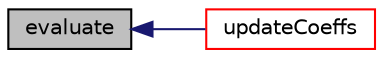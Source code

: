 digraph "evaluate"
{
  bgcolor="transparent";
  edge [fontname="Helvetica",fontsize="10",labelfontname="Helvetica",labelfontsize="10"];
  node [fontname="Helvetica",fontsize="10",shape=record];
  rankdir="LR";
  Node890 [label="evaluate",height=0.2,width=0.4,color="black", fillcolor="grey75", style="filled", fontcolor="black"];
  Node890 -> Node891 [dir="back",color="midnightblue",fontsize="10",style="solid",fontname="Helvetica"];
  Node891 [label="updateCoeffs",height=0.2,width=0.4,color="red",URL="$a27621.html#a7e24eafac629d3733181cd942d4c902f",tooltip="Update the boundary condition coefficients. "];
}
